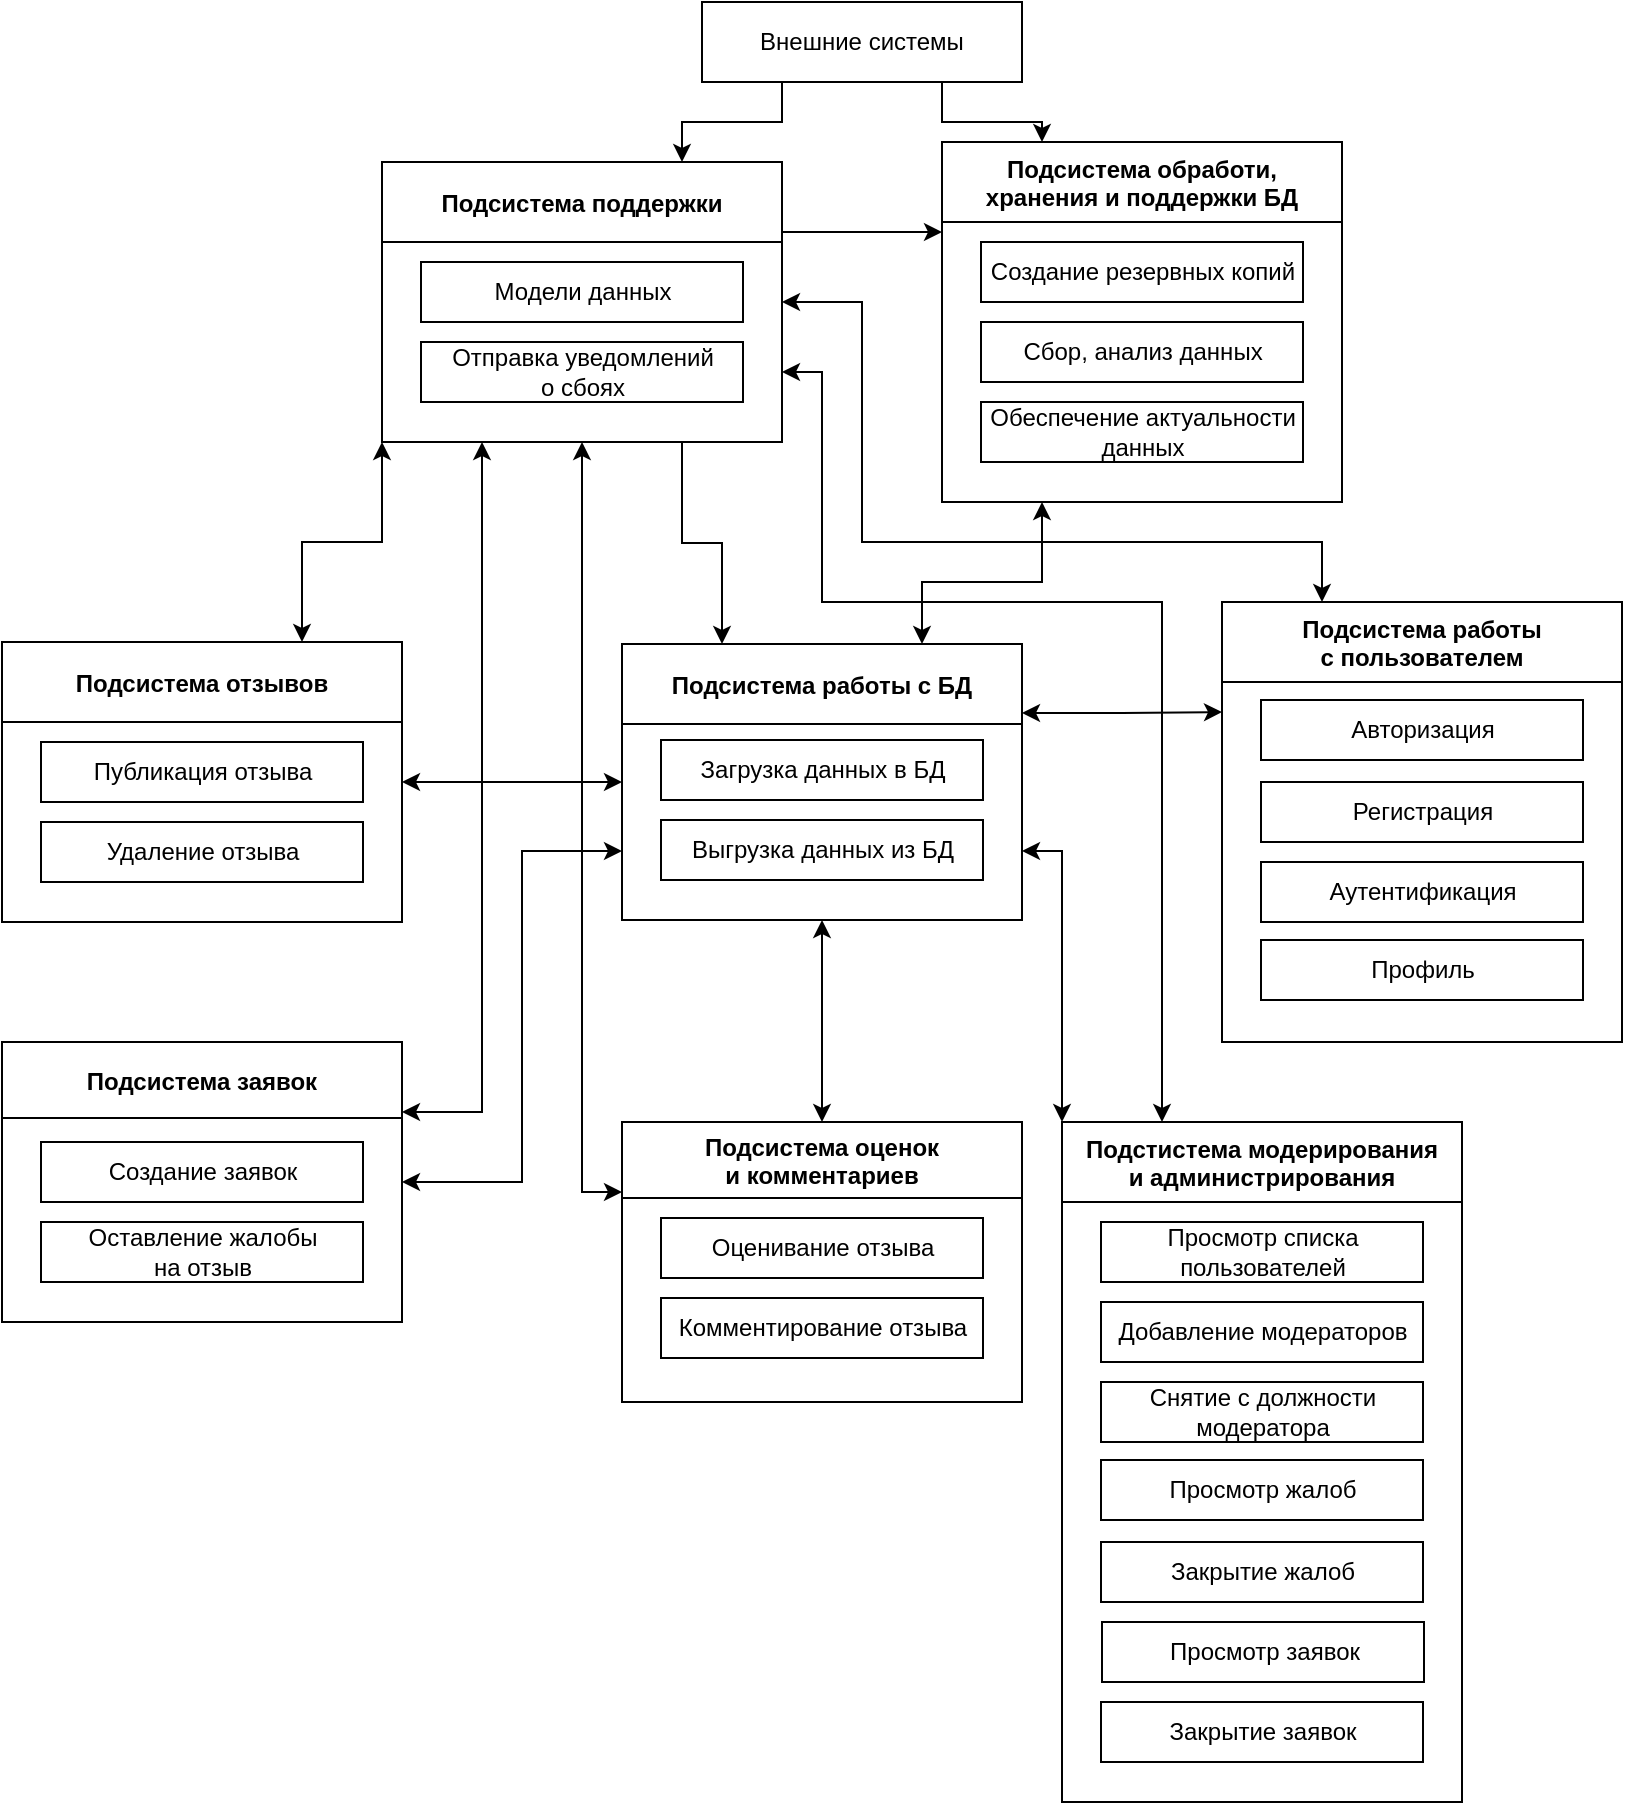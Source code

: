 <mxfile version="16.0.2" type="device"><diagram name="Страница — 1" id="cvO-VA7yl14Q2wNHivD6"><mxGraphModel dx="1639" dy="911" grid="0" gridSize="10" guides="1" tooltips="1" connect="1" arrows="1" fold="1" page="1" pageScale="1" pageWidth="827" pageHeight="1169" background="none" math="0" shadow="0"><root><mxCell id="0"/><mxCell id="1" parent="0"/><mxCell id="jNwFHtXAYJkzDoqxUwR--45" style="edgeStyle=orthogonalEdgeStyle;rounded=0;orthogonalLoop=1;jettySize=auto;html=1;exitX=0.25;exitY=1;exitDx=0;exitDy=0;entryX=0.75;entryY=0;entryDx=0;entryDy=0;startArrow=none;startFill=0;" edge="1" parent="1" source="u2QKLOdmK7F_pUOEmDsa-1" target="jNwFHtXAYJkzDoqxUwR--10"><mxGeometry relative="1" as="geometry"/></mxCell><mxCell id="jNwFHtXAYJkzDoqxUwR--46" style="edgeStyle=orthogonalEdgeStyle;rounded=0;orthogonalLoop=1;jettySize=auto;html=1;exitX=0.75;exitY=1;exitDx=0;exitDy=0;entryX=0.25;entryY=0;entryDx=0;entryDy=0;startArrow=none;startFill=0;" edge="1" parent="1" source="u2QKLOdmK7F_pUOEmDsa-1" target="jNwFHtXAYJkzDoqxUwR--11"><mxGeometry relative="1" as="geometry"/></mxCell><mxCell id="u2QKLOdmK7F_pUOEmDsa-1" value="&lt;p style=&quot;line-height: 120%;&quot;&gt;Внешние системы&lt;/p&gt;" style="rounded=0;whiteSpace=wrap;html=1;" parent="1" vertex="1"><mxGeometry x="360" y="40" width="160" height="40" as="geometry"/></mxCell><mxCell id="jNwFHtXAYJkzDoqxUwR--48" style="edgeStyle=orthogonalEdgeStyle;rounded=0;orthogonalLoop=1;jettySize=auto;html=1;exitX=1;exitY=0.5;exitDx=0;exitDy=0;entryX=0;entryY=0.5;entryDx=0;entryDy=0;startArrow=classic;startFill=1;" edge="1" parent="1" source="jNwFHtXAYJkzDoqxUwR--3" target="jNwFHtXAYJkzDoqxUwR--6"><mxGeometry relative="1" as="geometry"/></mxCell><mxCell id="jNwFHtXAYJkzDoqxUwR--3" value="Подсистема отзывов" style="swimlane;shadow=0;startSize=40;" vertex="1" parent="1"><mxGeometry x="10" y="360" width="200" height="140" as="geometry"/></mxCell><mxCell id="jNwFHtXAYJkzDoqxUwR--14" value="Публикация отзыва" style="html=1;shadow=0;" vertex="1" parent="jNwFHtXAYJkzDoqxUwR--3"><mxGeometry x="19.5" y="50" width="161" height="30" as="geometry"/></mxCell><mxCell id="jNwFHtXAYJkzDoqxUwR--15" value="Удаление отзыва" style="html=1;shadow=0;" vertex="1" parent="jNwFHtXAYJkzDoqxUwR--3"><mxGeometry x="19.5" y="90" width="161" height="30" as="geometry"/></mxCell><mxCell id="jNwFHtXAYJkzDoqxUwR--4" value="Подсистема заявок" style="swimlane;startSize=38;" vertex="1" parent="1"><mxGeometry x="10" y="560" width="200" height="140" as="geometry"/></mxCell><mxCell id="jNwFHtXAYJkzDoqxUwR--22" value="Создание заявок" style="html=1;shadow=0;" vertex="1" parent="jNwFHtXAYJkzDoqxUwR--4"><mxGeometry x="19.5" y="50" width="161" height="30" as="geometry"/></mxCell><mxCell id="jNwFHtXAYJkzDoqxUwR--18" value="Оставление жалобы&lt;br&gt;на отзыв" style="html=1;shadow=0;" vertex="1" parent="jNwFHtXAYJkzDoqxUwR--4"><mxGeometry x="19.5" y="90" width="161" height="30" as="geometry"/></mxCell><mxCell id="jNwFHtXAYJkzDoqxUwR--5" value="Подсистема оценок&#10;и комментариев" style="swimlane;startSize=38;" vertex="1" parent="1"><mxGeometry x="320" y="600" width="200" height="140" as="geometry"/></mxCell><mxCell id="jNwFHtXAYJkzDoqxUwR--16" value="Оценивание отзыва" style="html=1;shadow=0;" vertex="1" parent="jNwFHtXAYJkzDoqxUwR--5"><mxGeometry x="19.5" y="48" width="161" height="30" as="geometry"/></mxCell><mxCell id="jNwFHtXAYJkzDoqxUwR--17" value="Комментирование отзыва" style="html=1;shadow=0;" vertex="1" parent="jNwFHtXAYJkzDoqxUwR--5"><mxGeometry x="19.5" y="88" width="161" height="30" as="geometry"/></mxCell><mxCell id="jNwFHtXAYJkzDoqxUwR--51" style="edgeStyle=orthogonalEdgeStyle;rounded=0;orthogonalLoop=1;jettySize=auto;html=1;entryX=0;entryY=0.25;entryDx=0;entryDy=0;startArrow=classic;startFill=1;exitX=1;exitY=0.25;exitDx=0;exitDy=0;" edge="1" parent="1" source="jNwFHtXAYJkzDoqxUwR--6" target="jNwFHtXAYJkzDoqxUwR--7"><mxGeometry relative="1" as="geometry"><mxPoint x="550" y="390" as="sourcePoint"/></mxGeometry></mxCell><mxCell id="jNwFHtXAYJkzDoqxUwR--52" style="edgeStyle=orthogonalEdgeStyle;rounded=0;orthogonalLoop=1;jettySize=auto;html=1;exitX=0.5;exitY=1;exitDx=0;exitDy=0;entryX=0.5;entryY=0;entryDx=0;entryDy=0;startArrow=classic;startFill=1;" edge="1" parent="1" source="jNwFHtXAYJkzDoqxUwR--6" target="jNwFHtXAYJkzDoqxUwR--5"><mxGeometry relative="1" as="geometry"/></mxCell><mxCell id="jNwFHtXAYJkzDoqxUwR--53" style="edgeStyle=orthogonalEdgeStyle;rounded=0;orthogonalLoop=1;jettySize=auto;html=1;exitX=0;exitY=0.75;exitDx=0;exitDy=0;startArrow=classic;startFill=1;entryX=1;entryY=0.5;entryDx=0;entryDy=0;" edge="1" parent="1" source="jNwFHtXAYJkzDoqxUwR--6" target="jNwFHtXAYJkzDoqxUwR--4"><mxGeometry relative="1" as="geometry"><mxPoint x="240" y="630" as="targetPoint"/><Array as="points"><mxPoint x="270" y="464"/><mxPoint x="270" y="630"/></Array></mxGeometry></mxCell><mxCell id="jNwFHtXAYJkzDoqxUwR--54" style="edgeStyle=orthogonalEdgeStyle;rounded=0;orthogonalLoop=1;jettySize=auto;html=1;exitX=1;exitY=0.75;exitDx=0;exitDy=0;entryX=0;entryY=0;entryDx=0;entryDy=0;startArrow=classic;startFill=1;" edge="1" parent="1" source="jNwFHtXAYJkzDoqxUwR--6" target="jNwFHtXAYJkzDoqxUwR--8"><mxGeometry relative="1" as="geometry"/></mxCell><mxCell id="jNwFHtXAYJkzDoqxUwR--6" value="Подсистема работы с БД" style="swimlane;shadow=0;startSize=40;" vertex="1" parent="1"><mxGeometry x="320" y="361" width="200" height="138" as="geometry"/></mxCell><mxCell id="jNwFHtXAYJkzDoqxUwR--19" value="Загрузка данных в БД" style="html=1;shadow=0;" vertex="1" parent="jNwFHtXAYJkzDoqxUwR--6"><mxGeometry x="19.5" y="48" width="161" height="30" as="geometry"/></mxCell><mxCell id="jNwFHtXAYJkzDoqxUwR--20" value="Выгрузка данных из БД" style="html=1;shadow=0;" vertex="1" parent="jNwFHtXAYJkzDoqxUwR--6"><mxGeometry x="19.5" y="88" width="161" height="30" as="geometry"/></mxCell><mxCell id="jNwFHtXAYJkzDoqxUwR--7" value="Подсистема работы&#10;с пользователем" style="swimlane;shadow=0;startSize=40;" vertex="1" parent="1"><mxGeometry x="620" y="340" width="200" height="220" as="geometry"/></mxCell><mxCell id="jNwFHtXAYJkzDoqxUwR--32" value="Авторизация" style="html=1;shadow=0;" vertex="1" parent="jNwFHtXAYJkzDoqxUwR--7"><mxGeometry x="19.5" y="49" width="161" height="30" as="geometry"/></mxCell><mxCell id="jNwFHtXAYJkzDoqxUwR--33" value="Регистрация" style="html=1;shadow=0;" vertex="1" parent="jNwFHtXAYJkzDoqxUwR--7"><mxGeometry x="19.5" y="90" width="161" height="30" as="geometry"/></mxCell><mxCell id="jNwFHtXAYJkzDoqxUwR--34" value="Аутентификация" style="html=1;shadow=0;" vertex="1" parent="jNwFHtXAYJkzDoqxUwR--7"><mxGeometry x="19.5" y="130" width="161" height="30" as="geometry"/></mxCell><mxCell id="jNwFHtXAYJkzDoqxUwR--36" value="Профиль" style="html=1;shadow=0;" vertex="1" parent="jNwFHtXAYJkzDoqxUwR--7"><mxGeometry x="19.5" y="169" width="161" height="30" as="geometry"/></mxCell><mxCell id="jNwFHtXAYJkzDoqxUwR--8" value="Подстистема модерирования&#10;и администрирования" style="swimlane;shadow=0;startSize=40;" vertex="1" parent="1"><mxGeometry x="540" y="600" width="200" height="340" as="geometry"/></mxCell><mxCell id="jNwFHtXAYJkzDoqxUwR--26" value="Добавление модераторов" style="html=1;shadow=0;" vertex="1" parent="jNwFHtXAYJkzDoqxUwR--8"><mxGeometry x="19.5" y="90" width="161" height="30" as="geometry"/></mxCell><mxCell id="jNwFHtXAYJkzDoqxUwR--27" value="Снятие с должности&lt;br&gt;модератора" style="html=1;shadow=0;" vertex="1" parent="jNwFHtXAYJkzDoqxUwR--8"><mxGeometry x="19.5" y="130" width="161" height="30" as="geometry"/></mxCell><mxCell id="jNwFHtXAYJkzDoqxUwR--25" value="Просмотр жалоб" style="html=1;shadow=0;" vertex="1" parent="jNwFHtXAYJkzDoqxUwR--8"><mxGeometry x="19.5" y="169" width="161" height="30" as="geometry"/></mxCell><mxCell id="jNwFHtXAYJkzDoqxUwR--30" value="Просмотр списка&lt;br&gt;пользователей" style="html=1;shadow=0;" vertex="1" parent="jNwFHtXAYJkzDoqxUwR--8"><mxGeometry x="19.5" y="50" width="161" height="30" as="geometry"/></mxCell><mxCell id="jNwFHtXAYJkzDoqxUwR--31" value="Закрытие жалоб" style="html=1;shadow=0;" vertex="1" parent="jNwFHtXAYJkzDoqxUwR--8"><mxGeometry x="19.5" y="210" width="161" height="30" as="geometry"/></mxCell><mxCell id="jNwFHtXAYJkzDoqxUwR--23" value="Закрытие заявок" style="html=1;shadow=0;" vertex="1" parent="jNwFHtXAYJkzDoqxUwR--8"><mxGeometry x="19.5" y="290" width="161" height="30" as="geometry"/></mxCell><mxCell id="jNwFHtXAYJkzDoqxUwR--21" value="Просмотр заявок" style="html=1;shadow=0;" vertex="1" parent="jNwFHtXAYJkzDoqxUwR--8"><mxGeometry x="20" y="250" width="161" height="30" as="geometry"/></mxCell><mxCell id="jNwFHtXAYJkzDoqxUwR--47" style="edgeStyle=orthogonalEdgeStyle;rounded=0;orthogonalLoop=1;jettySize=auto;html=1;exitX=0;exitY=1;exitDx=0;exitDy=0;entryX=0.75;entryY=0;entryDx=0;entryDy=0;startArrow=classic;startFill=1;" edge="1" parent="1" source="jNwFHtXAYJkzDoqxUwR--10" target="jNwFHtXAYJkzDoqxUwR--3"><mxGeometry relative="1" as="geometry"/></mxCell><mxCell id="jNwFHtXAYJkzDoqxUwR--49" style="edgeStyle=orthogonalEdgeStyle;rounded=0;orthogonalLoop=1;jettySize=auto;html=1;exitX=0.75;exitY=1;exitDx=0;exitDy=0;entryX=0.25;entryY=0;entryDx=0;entryDy=0;startArrow=none;startFill=0;" edge="1" parent="1" source="jNwFHtXAYJkzDoqxUwR--10" target="jNwFHtXAYJkzDoqxUwR--6"><mxGeometry relative="1" as="geometry"/></mxCell><mxCell id="jNwFHtXAYJkzDoqxUwR--55" style="edgeStyle=orthogonalEdgeStyle;rounded=0;orthogonalLoop=1;jettySize=auto;html=1;exitX=1;exitY=0.5;exitDx=0;exitDy=0;entryX=0.25;entryY=0;entryDx=0;entryDy=0;startArrow=classic;startFill=1;" edge="1" parent="1" source="jNwFHtXAYJkzDoqxUwR--10" target="jNwFHtXAYJkzDoqxUwR--7"><mxGeometry relative="1" as="geometry"><Array as="points"><mxPoint x="440" y="190"/><mxPoint x="440" y="310"/><mxPoint x="670" y="310"/></Array></mxGeometry></mxCell><mxCell id="jNwFHtXAYJkzDoqxUwR--56" style="edgeStyle=orthogonalEdgeStyle;rounded=0;orthogonalLoop=1;jettySize=auto;html=1;exitX=1;exitY=0.75;exitDx=0;exitDy=0;entryX=0.25;entryY=0;entryDx=0;entryDy=0;startArrow=classic;startFill=1;" edge="1" parent="1" source="jNwFHtXAYJkzDoqxUwR--10" target="jNwFHtXAYJkzDoqxUwR--8"><mxGeometry relative="1" as="geometry"><Array as="points"><mxPoint x="420" y="225"/><mxPoint x="420" y="340"/><mxPoint x="590" y="340"/></Array></mxGeometry></mxCell><mxCell id="jNwFHtXAYJkzDoqxUwR--57" style="edgeStyle=orthogonalEdgeStyle;rounded=0;orthogonalLoop=1;jettySize=auto;html=1;exitX=0.25;exitY=1;exitDx=0;exitDy=0;startArrow=classic;startFill=1;entryX=1;entryY=0.25;entryDx=0;entryDy=0;" edge="1" parent="1" source="jNwFHtXAYJkzDoqxUwR--10" target="jNwFHtXAYJkzDoqxUwR--4"><mxGeometry relative="1" as="geometry"><mxPoint x="250" y="580" as="targetPoint"/><Array as="points"><mxPoint x="250" y="595"/></Array></mxGeometry></mxCell><mxCell id="jNwFHtXAYJkzDoqxUwR--58" style="edgeStyle=orthogonalEdgeStyle;rounded=0;orthogonalLoop=1;jettySize=auto;html=1;entryX=0;entryY=0.25;entryDx=0;entryDy=0;startArrow=classic;startFill=1;exitX=0.5;exitY=1;exitDx=0;exitDy=0;" edge="1" parent="1" source="jNwFHtXAYJkzDoqxUwR--10" target="jNwFHtXAYJkzDoqxUwR--5"><mxGeometry relative="1" as="geometry"><mxPoint x="330" y="290" as="sourcePoint"/><Array as="points"><mxPoint x="300" y="635"/></Array></mxGeometry></mxCell><mxCell id="jNwFHtXAYJkzDoqxUwR--59" style="edgeStyle=orthogonalEdgeStyle;rounded=0;orthogonalLoop=1;jettySize=auto;html=1;exitX=1;exitY=0.25;exitDx=0;exitDy=0;entryX=0;entryY=0.25;entryDx=0;entryDy=0;startArrow=none;startFill=0;" edge="1" parent="1" source="jNwFHtXAYJkzDoqxUwR--10" target="jNwFHtXAYJkzDoqxUwR--11"><mxGeometry relative="1" as="geometry"/></mxCell><mxCell id="jNwFHtXAYJkzDoqxUwR--10" value="Подсистема поддержки" style="swimlane;shadow=0;startSize=40;" vertex="1" parent="1"><mxGeometry x="200" y="120" width="200" height="140" as="geometry"/></mxCell><mxCell id="jNwFHtXAYJkzDoqxUwR--37" value="Модели данных" style="html=1;shadow=0;" vertex="1" parent="jNwFHtXAYJkzDoqxUwR--10"><mxGeometry x="19.5" y="50" width="161" height="30" as="geometry"/></mxCell><mxCell id="jNwFHtXAYJkzDoqxUwR--38" value="Отправка уведомлений&lt;br&gt;о сбоях" style="html=1;shadow=0;" vertex="1" parent="jNwFHtXAYJkzDoqxUwR--10"><mxGeometry x="19.5" y="90" width="161" height="30" as="geometry"/></mxCell><mxCell id="jNwFHtXAYJkzDoqxUwR--50" style="edgeStyle=orthogonalEdgeStyle;rounded=0;orthogonalLoop=1;jettySize=auto;html=1;exitX=0.25;exitY=1;exitDx=0;exitDy=0;entryX=0.75;entryY=0;entryDx=0;entryDy=0;startArrow=classic;startFill=1;" edge="1" parent="1" source="jNwFHtXAYJkzDoqxUwR--11" target="jNwFHtXAYJkzDoqxUwR--6"><mxGeometry relative="1" as="geometry"><Array as="points"><mxPoint x="530" y="330"/><mxPoint x="470" y="330"/></Array></mxGeometry></mxCell><mxCell id="jNwFHtXAYJkzDoqxUwR--11" value="Подсистема обработи,&#10;хранения и поддержки БД" style="swimlane;shadow=0;startSize=40;" vertex="1" parent="1"><mxGeometry x="480" y="110" width="200" height="180" as="geometry"/></mxCell><mxCell id="jNwFHtXAYJkzDoqxUwR--40" value="Создание резервных копий" style="html=1;shadow=0;" vertex="1" parent="jNwFHtXAYJkzDoqxUwR--11"><mxGeometry x="19.5" y="50" width="161" height="30" as="geometry"/></mxCell><mxCell id="jNwFHtXAYJkzDoqxUwR--41" value="Сбор, анализ данных" style="html=1;shadow=0;" vertex="1" parent="jNwFHtXAYJkzDoqxUwR--11"><mxGeometry x="19.5" y="90" width="161" height="30" as="geometry"/></mxCell><mxCell id="jNwFHtXAYJkzDoqxUwR--42" value="Обеспечение актуальности&lt;br&gt;данных" style="html=1;shadow=0;" vertex="1" parent="jNwFHtXAYJkzDoqxUwR--11"><mxGeometry x="19.5" y="130" width="161" height="30" as="geometry"/></mxCell></root></mxGraphModel></diagram></mxfile>